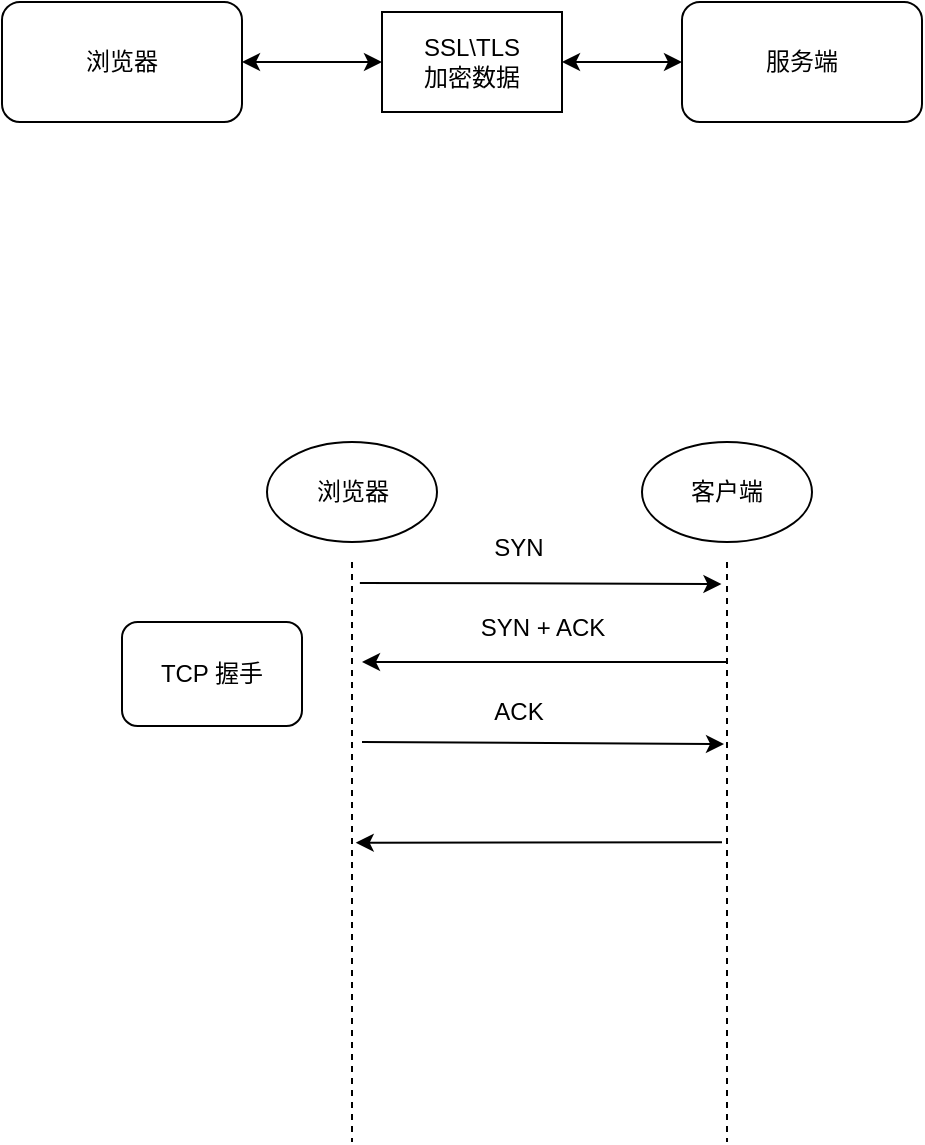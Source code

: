 <mxfile version="24.7.8">
  <diagram name="第 1 页" id="29-aMDs3Ss2l6MA8gv6M">
    <mxGraphModel dx="844" dy="592" grid="1" gridSize="10" guides="1" tooltips="1" connect="1" arrows="1" fold="1" page="1" pageScale="1" pageWidth="827" pageHeight="1169" math="0" shadow="0">
      <root>
        <mxCell id="0" />
        <mxCell id="1" parent="0" />
        <mxCell id="0xrmB5A6NVWgf9sgAJ7x-1" value="浏览器" style="rounded=1;whiteSpace=wrap;html=1;" vertex="1" parent="1">
          <mxGeometry x="150" y="100" width="120" height="60" as="geometry" />
        </mxCell>
        <mxCell id="0xrmB5A6NVWgf9sgAJ7x-3" value="SSL\TLS&lt;div&gt;加密数据&lt;/div&gt;" style="rounded=0;whiteSpace=wrap;html=1;" vertex="1" parent="1">
          <mxGeometry x="340" y="105" width="90" height="50" as="geometry" />
        </mxCell>
        <mxCell id="0xrmB5A6NVWgf9sgAJ7x-5" value="服务端" style="rounded=1;whiteSpace=wrap;html=1;" vertex="1" parent="1">
          <mxGeometry x="490" y="100" width="120" height="60" as="geometry" />
        </mxCell>
        <mxCell id="0xrmB5A6NVWgf9sgAJ7x-8" value="" style="endArrow=classic;startArrow=classic;html=1;rounded=0;entryX=0;entryY=0.5;entryDx=0;entryDy=0;exitX=1;exitY=0.5;exitDx=0;exitDy=0;exitPerimeter=0;" edge="1" parent="1" source="0xrmB5A6NVWgf9sgAJ7x-1" target="0xrmB5A6NVWgf9sgAJ7x-3">
          <mxGeometry width="50" height="50" relative="1" as="geometry">
            <mxPoint x="280" y="130" as="sourcePoint" />
            <mxPoint x="320" y="150" as="targetPoint" />
          </mxGeometry>
        </mxCell>
        <mxCell id="0xrmB5A6NVWgf9sgAJ7x-10" value="" style="endArrow=classic;startArrow=classic;html=1;rounded=0;entryX=0;entryY=0.5;entryDx=0;entryDy=0;exitX=1;exitY=0.5;exitDx=0;exitDy=0;" edge="1" parent="1" source="0xrmB5A6NVWgf9sgAJ7x-3" target="0xrmB5A6NVWgf9sgAJ7x-5">
          <mxGeometry width="50" height="50" relative="1" as="geometry">
            <mxPoint x="430" y="140" as="sourcePoint" />
            <mxPoint x="480" y="90" as="targetPoint" />
          </mxGeometry>
        </mxCell>
        <mxCell id="0xrmB5A6NVWgf9sgAJ7x-11" value="TCP 握手" style="rounded=1;whiteSpace=wrap;html=1;" vertex="1" parent="1">
          <mxGeometry x="210" y="410" width="90" height="52" as="geometry" />
        </mxCell>
        <mxCell id="0xrmB5A6NVWgf9sgAJ7x-15" value="" style="line;strokeWidth=1;direction=south;html=1;dashed=1;" vertex="1" parent="1">
          <mxGeometry x="320" y="380" width="10" height="290" as="geometry" />
        </mxCell>
        <mxCell id="0xrmB5A6NVWgf9sgAJ7x-16" value="" style="line;strokeWidth=1;direction=south;html=1;dashed=1;" vertex="1" parent="1">
          <mxGeometry x="507.5" y="380" width="10" height="290" as="geometry" />
        </mxCell>
        <mxCell id="0xrmB5A6NVWgf9sgAJ7x-17" value="浏览器" style="ellipse;whiteSpace=wrap;html=1;" vertex="1" parent="1">
          <mxGeometry x="282.5" y="320" width="85" height="50" as="geometry" />
        </mxCell>
        <mxCell id="0xrmB5A6NVWgf9sgAJ7x-18" value="客户端" style="ellipse;whiteSpace=wrap;html=1;" vertex="1" parent="1">
          <mxGeometry x="470" y="320" width="85" height="50" as="geometry" />
        </mxCell>
        <mxCell id="0xrmB5A6NVWgf9sgAJ7x-20" value="" style="endArrow=classic;html=1;rounded=0;entryX=0.038;entryY=0.778;entryDx=0;entryDy=0;entryPerimeter=0;exitX=0.036;exitY=0.106;exitDx=0;exitDy=0;exitPerimeter=0;" edge="1" parent="1" source="0xrmB5A6NVWgf9sgAJ7x-15" target="0xrmB5A6NVWgf9sgAJ7x-16">
          <mxGeometry width="50" height="50" relative="1" as="geometry">
            <mxPoint x="367.5" y="390" as="sourcePoint" />
            <mxPoint x="457.5" y="430" as="targetPoint" />
          </mxGeometry>
        </mxCell>
        <mxCell id="0xrmB5A6NVWgf9sgAJ7x-22" value="" style="endArrow=classic;html=1;rounded=0;entryX=0.038;entryY=0.778;entryDx=0;entryDy=0;entryPerimeter=0;exitX=0.036;exitY=0.106;exitDx=0;exitDy=0;exitPerimeter=0;" edge="1" parent="1">
          <mxGeometry width="50" height="50" relative="1" as="geometry">
            <mxPoint x="330" y="470" as="sourcePoint" />
            <mxPoint x="511" y="471" as="targetPoint" />
          </mxGeometry>
        </mxCell>
        <mxCell id="0xrmB5A6NVWgf9sgAJ7x-23" value="SYN" style="text;html=1;align=center;verticalAlign=middle;resizable=0;points=[];autosize=1;strokeColor=none;fillColor=none;" vertex="1" parent="1">
          <mxGeometry x="382.5" y="358" width="50" height="30" as="geometry" />
        </mxCell>
        <mxCell id="0xrmB5A6NVWgf9sgAJ7x-25" value="" style="endArrow=classic;html=1;rounded=0;exitX=0.483;exitY=0.75;exitDx=0;exitDy=0;exitPerimeter=0;entryX=0.484;entryY=0.314;entryDx=0;entryDy=0;entryPerimeter=0;" edge="1" parent="1" source="0xrmB5A6NVWgf9sgAJ7x-16" target="0xrmB5A6NVWgf9sgAJ7x-15">
          <mxGeometry width="50" height="50" relative="1" as="geometry">
            <mxPoint x="350" y="570" as="sourcePoint" />
            <mxPoint x="400" y="520" as="targetPoint" />
          </mxGeometry>
        </mxCell>
        <mxCell id="0xrmB5A6NVWgf9sgAJ7x-27" value="" style="endArrow=classic;html=1;rounded=0;exitX=0.483;exitY=0.75;exitDx=0;exitDy=0;exitPerimeter=0;entryX=0.484;entryY=0.314;entryDx=0;entryDy=0;entryPerimeter=0;" edge="1" parent="1">
          <mxGeometry width="50" height="50" relative="1" as="geometry">
            <mxPoint x="513" y="430" as="sourcePoint" />
            <mxPoint x="330" y="430" as="targetPoint" />
          </mxGeometry>
        </mxCell>
        <mxCell id="0xrmB5A6NVWgf9sgAJ7x-28" value="SYN + ACK" style="text;html=1;align=center;verticalAlign=middle;resizable=0;points=[];autosize=1;strokeColor=none;fillColor=none;" vertex="1" parent="1">
          <mxGeometry x="375" y="398" width="90" height="30" as="geometry" />
        </mxCell>
        <mxCell id="0xrmB5A6NVWgf9sgAJ7x-30" value="ACK" style="text;html=1;align=center;verticalAlign=middle;resizable=0;points=[];autosize=1;strokeColor=none;fillColor=none;" vertex="1" parent="1">
          <mxGeometry x="382.5" y="440" width="50" height="30" as="geometry" />
        </mxCell>
      </root>
    </mxGraphModel>
  </diagram>
</mxfile>
